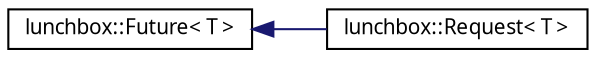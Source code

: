 digraph "Graphical Class Hierarchy"
{
  edge [fontname="Sans",fontsize="10",labelfontname="Sans",labelfontsize="10"];
  node [fontname="Sans",fontsize="10",shape=record];
  rankdir="LR";
  Node1 [label="lunchbox::Future\< T \>",height=0.2,width=0.4,color="black", fillcolor="white", style="filled",URL="$classlunchbox_1_1_future.html",tooltip="A future represents a asynchronous operation. "];
  Node1 -> Node2 [dir="back",color="midnightblue",fontsize="10",style="solid",fontname="Sans"];
  Node2 [label="lunchbox::Request\< T \>",height=0.2,width=0.4,color="black", fillcolor="white", style="filled",URL="$classlunchbox_1_1_request.html",tooltip="A Future implementation for a RequestHandler request. "];
}
